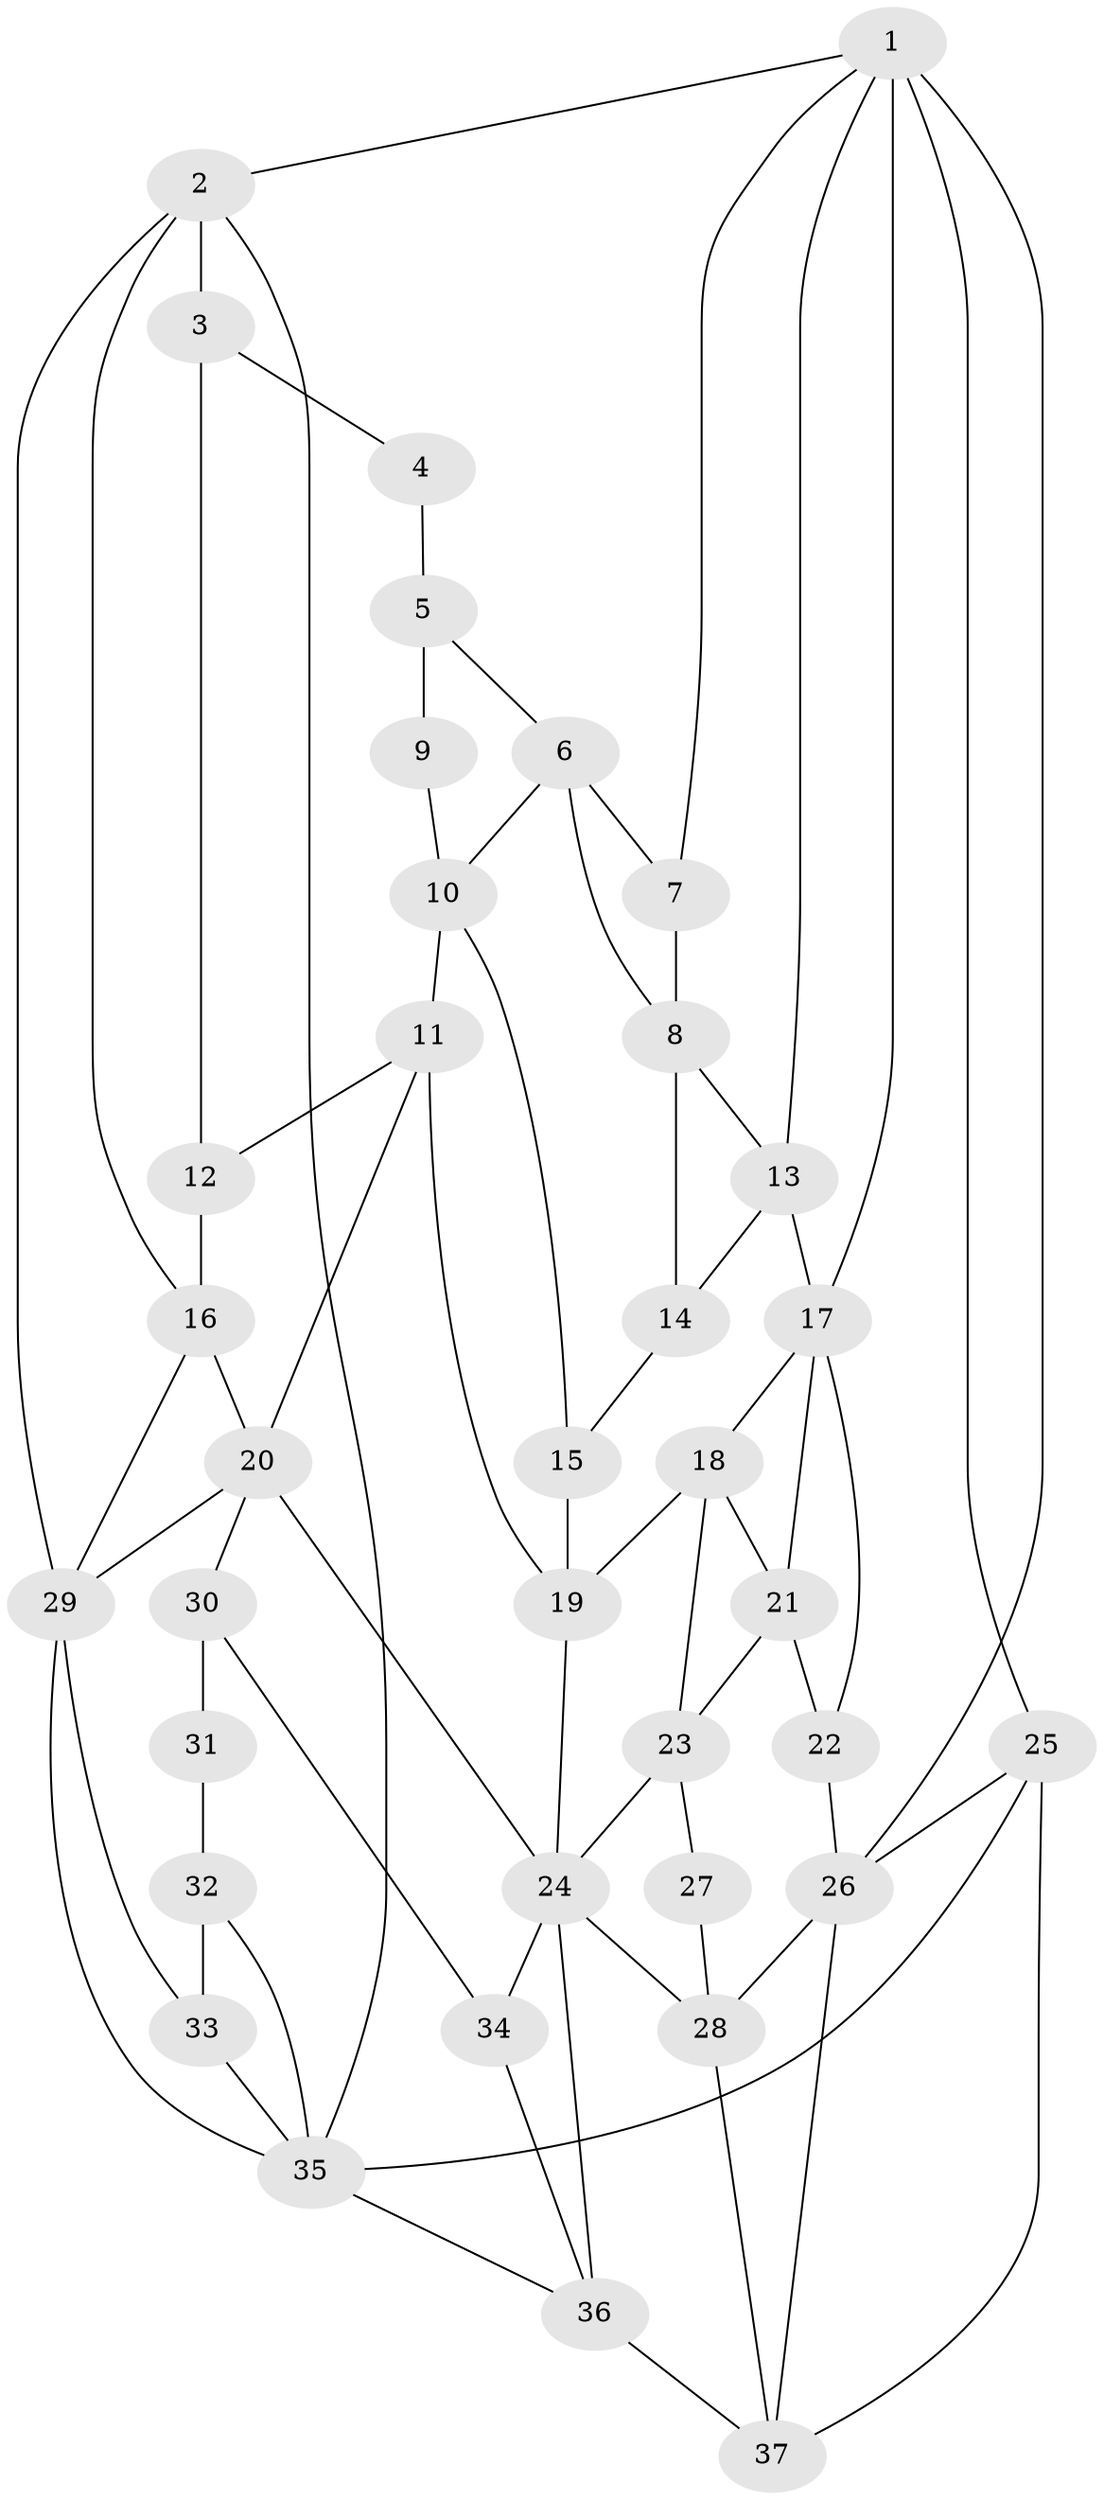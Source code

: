 // original degree distribution, {3: 0.025, 6: 0.23333333333333334, 5: 0.5083333333333333, 4: 0.23333333333333334}
// Generated by graph-tools (version 1.1) at 2025/54/03/04/25 22:54:20]
// undirected, 37 vertices, 70 edges
graph export_dot {
  node [color=gray90,style=filled];
  1;
  2;
  3;
  4;
  5;
  6;
  7;
  8;
  9;
  10;
  11;
  12;
  13;
  14;
  15;
  16;
  17;
  18;
  19;
  20;
  21;
  22;
  23;
  24;
  25;
  26;
  27;
  28;
  29;
  30;
  31;
  32;
  33;
  34;
  35;
  36;
  37;
  1 -- 2 [weight=1.0];
  1 -- 7 [weight=1.0];
  1 -- 13 [weight=1.0];
  1 -- 17 [weight=1.0];
  1 -- 25 [weight=2.0];
  1 -- 26 [weight=1.0];
  2 -- 3 [weight=1.0];
  2 -- 16 [weight=1.0];
  2 -- 29 [weight=1.0];
  2 -- 35 [weight=1.0];
  3 -- 4 [weight=2.0];
  3 -- 12 [weight=1.0];
  4 -- 5 [weight=2.0];
  5 -- 6 [weight=2.0];
  5 -- 9 [weight=2.0];
  6 -- 7 [weight=1.0];
  6 -- 8 [weight=1.0];
  6 -- 10 [weight=1.0];
  7 -- 8 [weight=3.0];
  8 -- 13 [weight=1.0];
  8 -- 14 [weight=1.0];
  9 -- 10 [weight=1.0];
  10 -- 11 [weight=2.0];
  10 -- 15 [weight=2.0];
  11 -- 12 [weight=1.0];
  11 -- 19 [weight=1.0];
  11 -- 20 [weight=2.0];
  12 -- 16 [weight=2.0];
  13 -- 14 [weight=1.0];
  13 -- 17 [weight=2.0];
  14 -- 15 [weight=1.0];
  15 -- 19 [weight=1.0];
  16 -- 20 [weight=1.0];
  16 -- 29 [weight=1.0];
  17 -- 18 [weight=1.0];
  17 -- 21 [weight=1.0];
  17 -- 22 [weight=1.0];
  18 -- 19 [weight=2.0];
  18 -- 21 [weight=1.0];
  18 -- 23 [weight=2.0];
  19 -- 24 [weight=1.0];
  20 -- 24 [weight=1.0];
  20 -- 29 [weight=1.0];
  20 -- 30 [weight=1.0];
  21 -- 22 [weight=1.0];
  21 -- 23 [weight=1.0];
  22 -- 26 [weight=2.0];
  23 -- 24 [weight=1.0];
  23 -- 27 [weight=1.0];
  24 -- 28 [weight=2.0];
  24 -- 34 [weight=3.0];
  24 -- 36 [weight=1.0];
  25 -- 26 [weight=1.0];
  25 -- 35 [weight=1.0];
  25 -- 37 [weight=1.0];
  26 -- 28 [weight=1.0];
  26 -- 37 [weight=1.0];
  27 -- 28 [weight=2.0];
  28 -- 37 [weight=1.0];
  29 -- 33 [weight=1.0];
  29 -- 35 [weight=1.0];
  30 -- 31 [weight=2.0];
  30 -- 34 [weight=2.0];
  31 -- 32 [weight=2.0];
  32 -- 33 [weight=3.0];
  32 -- 35 [weight=1.0];
  33 -- 35 [weight=2.0];
  34 -- 36 [weight=1.0];
  35 -- 36 [weight=1.0];
  36 -- 37 [weight=1.0];
}
